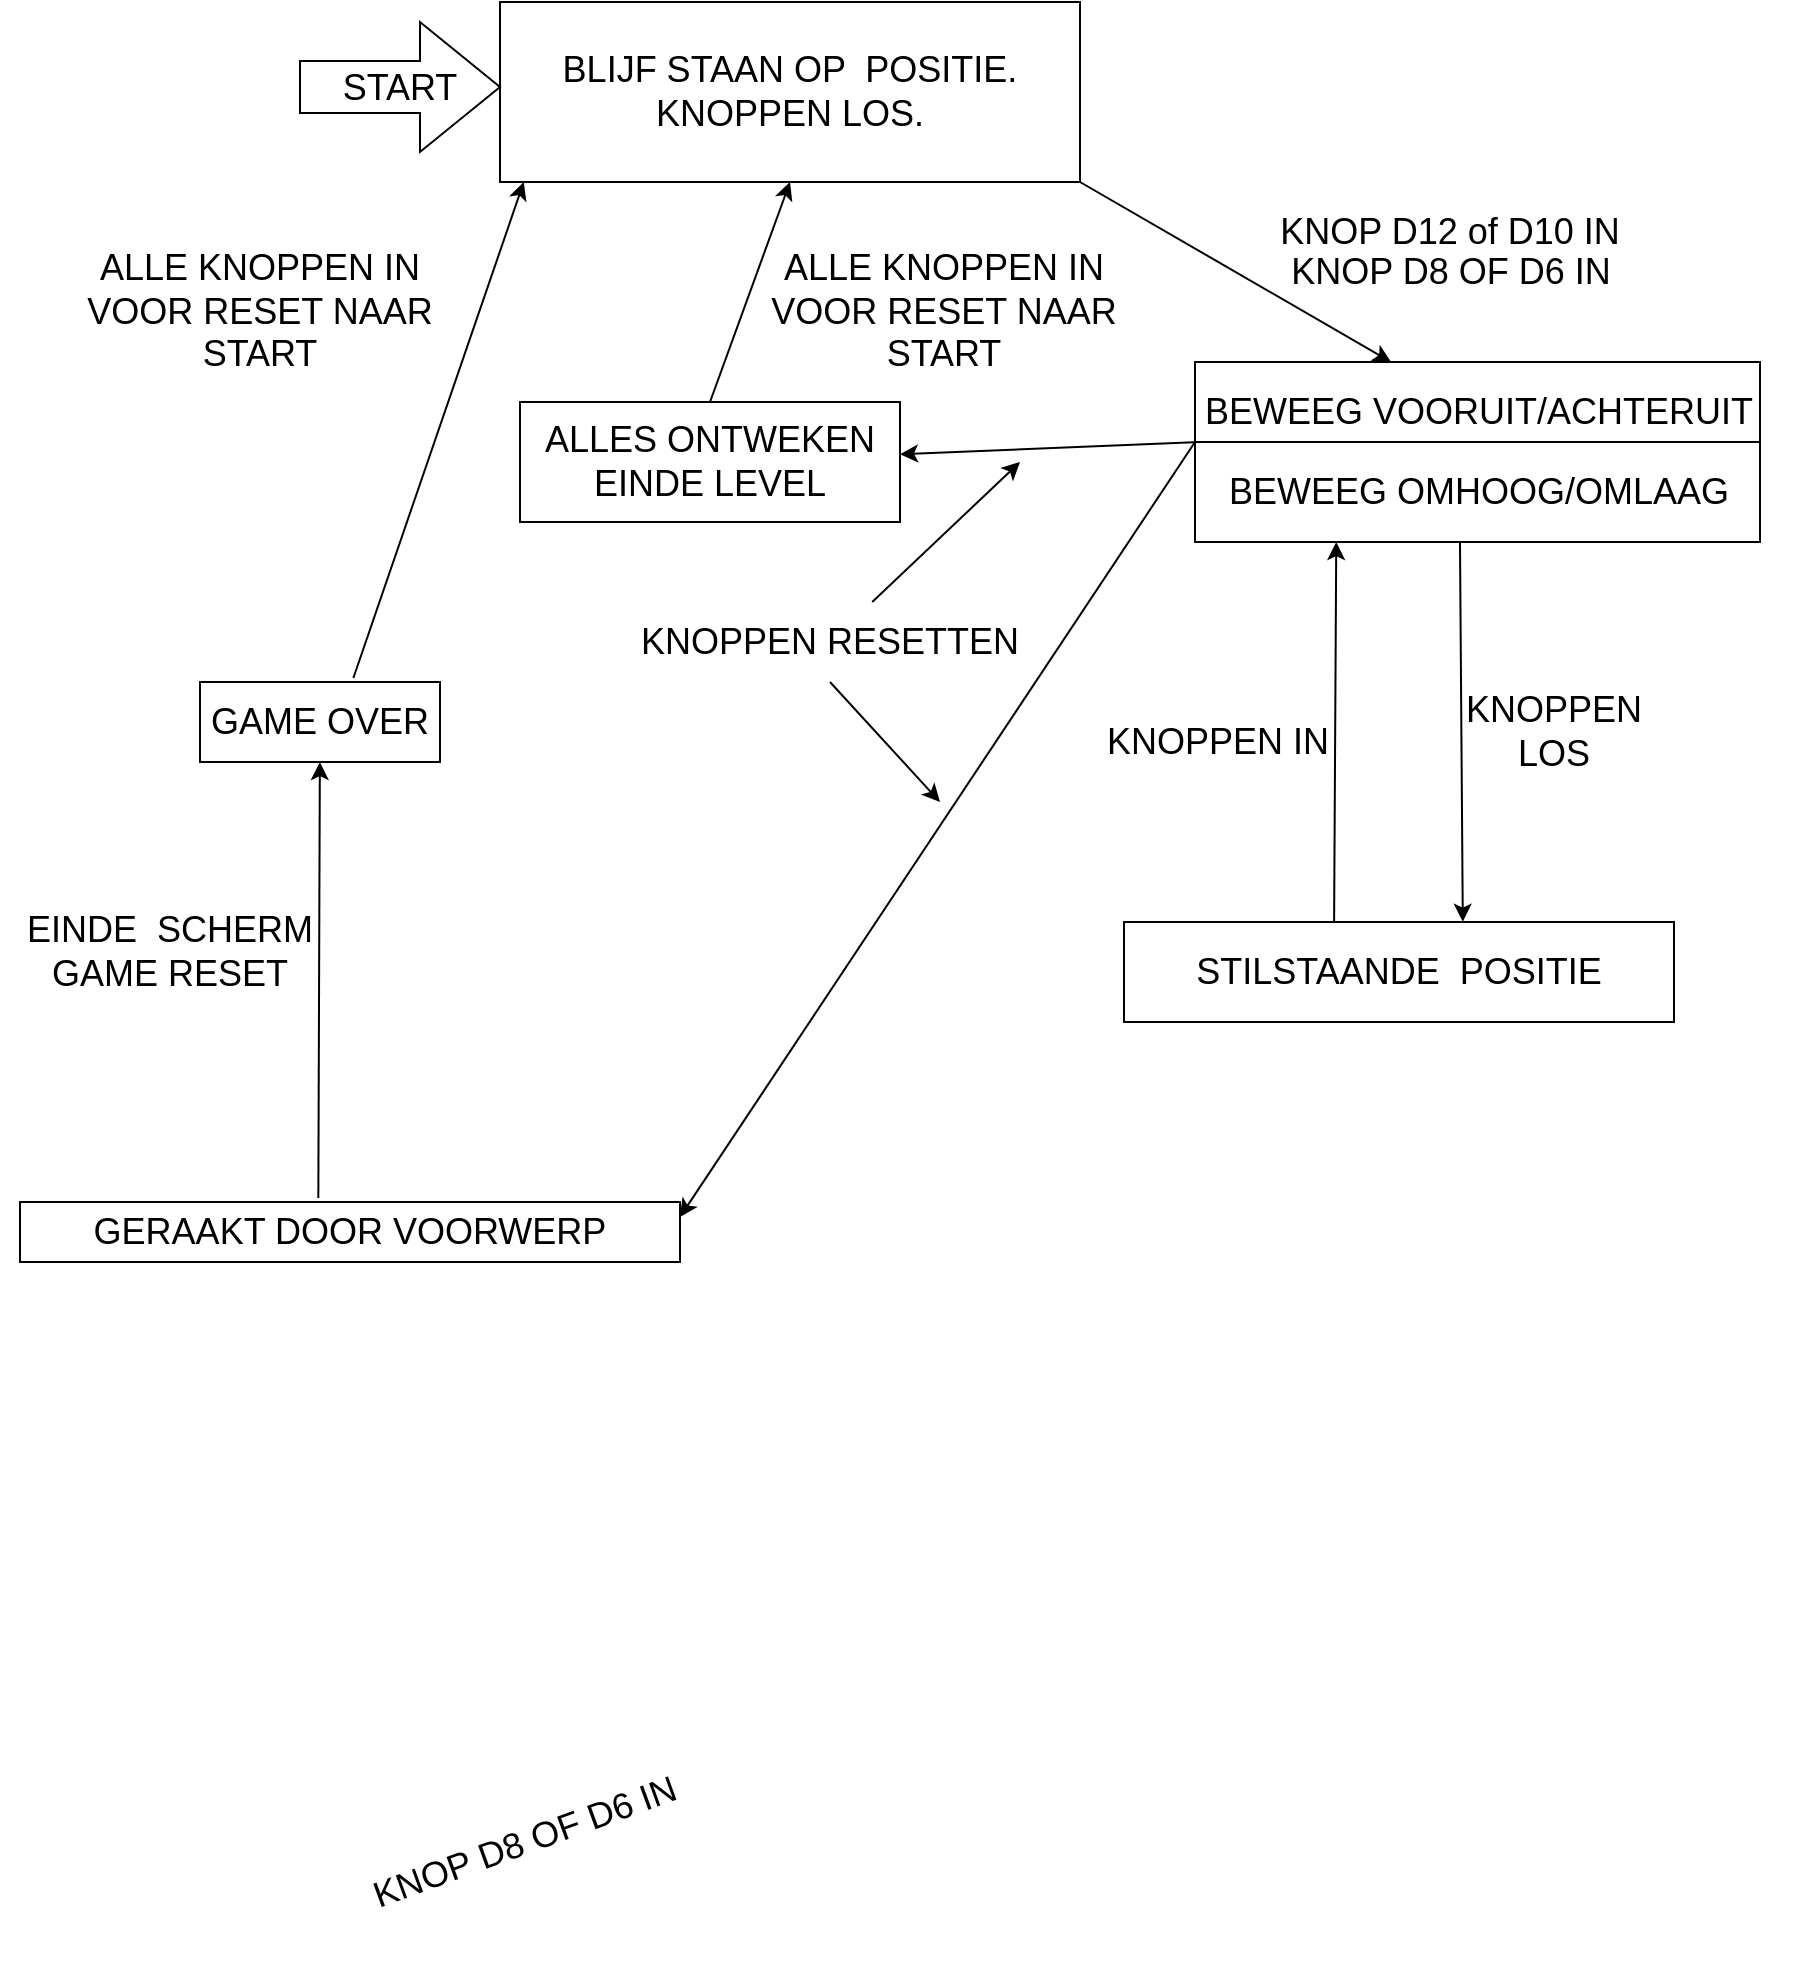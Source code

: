 <mxfile version="17.4.0" type="device"><diagram id="jF3CdeEgSfMpgO_c6x27" name="Page-1"><mxGraphModel dx="2013" dy="1003" grid="1" gridSize="10" guides="1" tooltips="1" connect="1" arrows="1" fold="1" page="1" pageScale="1" pageWidth="827" pageHeight="1169" math="0" shadow="0"><root><mxCell id="0"/><mxCell id="1" parent="0"/><mxCell id="_elW012s6w7x4OUYWMHw-1" value="&lt;font style=&quot;font-size: 18px&quot;&gt;BLIJF STAAN OP &amp;nbsp;POSITIE.&lt;br&gt;KNOPPEN LOS.&lt;/font&gt;" style="rounded=0;whiteSpace=wrap;html=1;" vertex="1" parent="1"><mxGeometry x="240" y="20" width="290" height="90" as="geometry"/></mxCell><mxCell id="_elW012s6w7x4OUYWMHw-4" value="&lt;font style=&quot;font-size: 18px&quot;&gt;START&lt;/font&gt;" style="shape=singleArrow;whiteSpace=wrap;html=1;arrowWidth=0.4;arrowSize=0.4;" vertex="1" parent="1"><mxGeometry x="140" y="30" width="100" height="65" as="geometry"/></mxCell><mxCell id="_elW012s6w7x4OUYWMHw-5" value="BEWEEG VOORUIT/ACHTERUIT" style="rounded=0;whiteSpace=wrap;html=1;fontSize=18;" vertex="1" parent="1"><mxGeometry x="587.5" y="200" width="282.5" height="50" as="geometry"/></mxCell><mxCell id="_elW012s6w7x4OUYWMHw-6" value="" style="endArrow=classic;html=1;rounded=0;fontSize=18;exitX=1;exitY=1;exitDx=0;exitDy=0;" edge="1" parent="1" source="_elW012s6w7x4OUYWMHw-1" target="_elW012s6w7x4OUYWMHw-5"><mxGeometry width="50" height="50" relative="1" as="geometry"><mxPoint x="390" y="390" as="sourcePoint"/><mxPoint x="440" y="340" as="targetPoint"/></mxGeometry></mxCell><mxCell id="_elW012s6w7x4OUYWMHw-7" value="KNOP&lt;span style=&quot;white-space: pre&quot;&gt; D12 of D10 IN&lt;/span&gt;" style="text;html=1;strokeColor=none;fillColor=none;align=center;verticalAlign=middle;whiteSpace=wrap;rounded=0;fontSize=18;" vertex="1" parent="1"><mxGeometry x="540" y="110" width="350" height="50" as="geometry"/></mxCell><mxCell id="_elW012s6w7x4OUYWMHw-8" value="STILSTAANDE &amp;nbsp;POSITIE" style="rounded=0;whiteSpace=wrap;html=1;fontSize=18;" vertex="1" parent="1"><mxGeometry x="552" y="480" width="275" height="50" as="geometry"/></mxCell><mxCell id="_elW012s6w7x4OUYWMHw-10" value="KNOPPEN LOS" style="text;html=1;strokeColor=none;fillColor=none;align=center;verticalAlign=middle;whiteSpace=wrap;rounded=0;fontSize=18;" vertex="1" parent="1"><mxGeometry x="707" y="370" width="120" height="30" as="geometry"/></mxCell><mxCell id="_elW012s6w7x4OUYWMHw-11" value="BEWEEG OMHOOG/OMLAAG" style="rounded=0;whiteSpace=wrap;html=1;fontSize=18;" vertex="1" parent="1"><mxGeometry x="587.5" y="240" width="282.5" height="50" as="geometry"/></mxCell><mxCell id="_elW012s6w7x4OUYWMHw-13" value="KNOP D8 OF D6 IN" style="text;html=1;strokeColor=none;fillColor=none;align=center;verticalAlign=middle;whiteSpace=wrap;rounded=0;fontSize=18;" vertex="1" parent="1"><mxGeometry x="562.5" y="140" width="305" height="30" as="geometry"/></mxCell><mxCell id="_elW012s6w7x4OUYWMHw-16" value="KNOP D8 OF D6 IN" style="text;html=1;strokeColor=none;fillColor=none;align=center;verticalAlign=middle;whiteSpace=wrap;rounded=0;fontSize=18;rotation=-20;" vertex="1" parent="1"><mxGeometry x="110" y="930" width="285" height="20" as="geometry"/></mxCell><mxCell id="_elW012s6w7x4OUYWMHw-17" value="GERAAKT DOOR VOORWERP" style="rounded=0;whiteSpace=wrap;html=1;fontSize=18;" vertex="1" parent="1"><mxGeometry y="620" width="330" height="30" as="geometry"/></mxCell><mxCell id="_elW012s6w7x4OUYWMHw-19" value="" style="endArrow=classic;html=1;rounded=0;fontSize=18;exitX=0.452;exitY=-0.067;exitDx=0;exitDy=0;exitPerimeter=0;" edge="1" parent="1" source="_elW012s6w7x4OUYWMHw-17" target="_elW012s6w7x4OUYWMHw-21"><mxGeometry width="50" height="50" relative="1" as="geometry"><mxPoint x="190" y="170" as="sourcePoint"/><mxPoint x="180" y="190" as="targetPoint"/></mxGeometry></mxCell><mxCell id="_elW012s6w7x4OUYWMHw-21" value="GAME OVER" style="rounded=0;whiteSpace=wrap;html=1;fontSize=18;" vertex="1" parent="1"><mxGeometry x="90" y="360" width="120" height="40" as="geometry"/></mxCell><mxCell id="_elW012s6w7x4OUYWMHw-22" value="" style="endArrow=classic;html=1;rounded=0;fontSize=18;entryX=0.041;entryY=1;entryDx=0;entryDy=0;entryPerimeter=0;exitX=0.639;exitY=-0.05;exitDx=0;exitDy=0;exitPerimeter=0;" edge="1" parent="1" source="_elW012s6w7x4OUYWMHw-21" target="_elW012s6w7x4OUYWMHw-1"><mxGeometry width="50" height="50" relative="1" as="geometry"><mxPoint x="180" y="180" as="sourcePoint"/><mxPoint x="230" y="130" as="targetPoint"/></mxGeometry></mxCell><mxCell id="_elW012s6w7x4OUYWMHw-35" value="" style="endArrow=classic;html=1;rounded=0;fontSize=18;exitX=0.469;exitY=1;exitDx=0;exitDy=0;exitPerimeter=0;entryX=0.616;entryY=-0.003;entryDx=0;entryDy=0;entryPerimeter=0;" edge="1" parent="1" source="_elW012s6w7x4OUYWMHw-11" target="_elW012s6w7x4OUYWMHw-8"><mxGeometry width="50" height="50" relative="1" as="geometry"><mxPoint x="380" y="420" as="sourcePoint"/><mxPoint x="529.519" y="670" as="targetPoint"/></mxGeometry></mxCell><mxCell id="_elW012s6w7x4OUYWMHw-37" value="" style="endArrow=classic;html=1;rounded=0;fontSize=18;exitX=0.382;exitY=0;exitDx=0;exitDy=0;exitPerimeter=0;entryX=0.25;entryY=1;entryDx=0;entryDy=0;" edge="1" parent="1" source="_elW012s6w7x4OUYWMHw-8" target="_elW012s6w7x4OUYWMHw-11"><mxGeometry width="50" height="50" relative="1" as="geometry"><mxPoint x="380" y="420" as="sourcePoint"/><mxPoint x="430" y="370" as="targetPoint"/></mxGeometry></mxCell><mxCell id="_elW012s6w7x4OUYWMHw-38" value="" style="endArrow=classic;html=1;rounded=0;fontSize=18;exitX=0;exitY=0;exitDx=0;exitDy=0;entryX=1;entryY=0.25;entryDx=0;entryDy=0;" edge="1" parent="1" source="_elW012s6w7x4OUYWMHw-11" target="_elW012s6w7x4OUYWMHw-17"><mxGeometry width="50" height="50" relative="1" as="geometry"><mxPoint x="380" y="420" as="sourcePoint"/><mxPoint x="430" y="370" as="targetPoint"/></mxGeometry></mxCell><mxCell id="_elW012s6w7x4OUYWMHw-39" value="EINDE &amp;nbsp;SCHERM GAME RESET" style="text;html=1;strokeColor=none;fillColor=none;align=center;verticalAlign=middle;whiteSpace=wrap;rounded=0;fontSize=18;rotation=0;" vertex="1" parent="1"><mxGeometry x="-10" y="490" width="170" height="10" as="geometry"/></mxCell><mxCell id="_elW012s6w7x4OUYWMHw-44" value="ALLE KNOPPEN IN VOOR RESET NAAR START" style="text;html=1;strokeColor=none;fillColor=none;align=center;verticalAlign=middle;whiteSpace=wrap;rounded=0;fontSize=18;" vertex="1" parent="1"><mxGeometry x="30" y="160" width="180" height="30" as="geometry"/></mxCell><mxCell id="_elW012s6w7x4OUYWMHw-46" value="KNOPPEN IN" style="text;html=1;strokeColor=none;fillColor=none;align=center;verticalAlign=middle;whiteSpace=wrap;rounded=0;fontSize=18;" vertex="1" parent="1"><mxGeometry x="500" y="380" width="197.5" height="20" as="geometry"/></mxCell><mxCell id="_elW012s6w7x4OUYWMHw-47" value="" style="endArrow=classic;html=1;rounded=0;fontSize=18;" edge="1" parent="1" target="_elW012s6w7x4OUYWMHw-48"><mxGeometry width="50" height="50" relative="1" as="geometry"><mxPoint x="590" y="240" as="sourcePoint"/><mxPoint x="500" y="225" as="targetPoint"/></mxGeometry></mxCell><mxCell id="_elW012s6w7x4OUYWMHw-48" value="ALLES ONTWEKEN EINDE LEVEL" style="rounded=0;whiteSpace=wrap;html=1;fontSize=18;" vertex="1" parent="1"><mxGeometry x="250" y="220" width="190" height="60" as="geometry"/></mxCell><mxCell id="_elW012s6w7x4OUYWMHw-49" value="" style="endArrow=classic;html=1;rounded=0;fontSize=18;exitX=0.5;exitY=0;exitDx=0;exitDy=0;entryX=0.5;entryY=1;entryDx=0;entryDy=0;" edge="1" parent="1" source="_elW012s6w7x4OUYWMHw-48" target="_elW012s6w7x4OUYWMHw-1"><mxGeometry width="50" height="50" relative="1" as="geometry"><mxPoint x="380" y="420" as="sourcePoint"/><mxPoint x="405" y="100" as="targetPoint"/></mxGeometry></mxCell><mxCell id="_elW012s6w7x4OUYWMHw-50" value="ALLE KNOPPEN IN VOOR RESET NAAR START" style="text;html=1;strokeColor=none;fillColor=none;align=center;verticalAlign=middle;whiteSpace=wrap;rounded=0;fontSize=18;" vertex="1" parent="1"><mxGeometry x="372" y="160" width="180" height="30" as="geometry"/></mxCell><mxCell id="_elW012s6w7x4OUYWMHw-54" value="KNOPPEN RESETTEN" style="text;html=1;strokeColor=none;fillColor=none;align=center;verticalAlign=middle;whiteSpace=wrap;rounded=0;fontSize=18;" vertex="1" parent="1"><mxGeometry x="290" y="320" width="230" height="40" as="geometry"/></mxCell><mxCell id="_elW012s6w7x4OUYWMHw-55" value="" style="endArrow=classic;html=1;rounded=0;fontSize=18;" edge="1" parent="1" source="_elW012s6w7x4OUYWMHw-54"><mxGeometry width="50" height="50" relative="1" as="geometry"><mxPoint x="380" y="420" as="sourcePoint"/><mxPoint x="500" y="250" as="targetPoint"/></mxGeometry></mxCell><mxCell id="_elW012s6w7x4OUYWMHw-57" value="" style="endArrow=classic;html=1;rounded=0;fontSize=18;exitX=0.5;exitY=1;exitDx=0;exitDy=0;" edge="1" parent="1" source="_elW012s6w7x4OUYWMHw-54"><mxGeometry width="50" height="50" relative="1" as="geometry"><mxPoint x="380" y="420" as="sourcePoint"/><mxPoint x="460" y="420" as="targetPoint"/></mxGeometry></mxCell></root></mxGraphModel></diagram></mxfile>